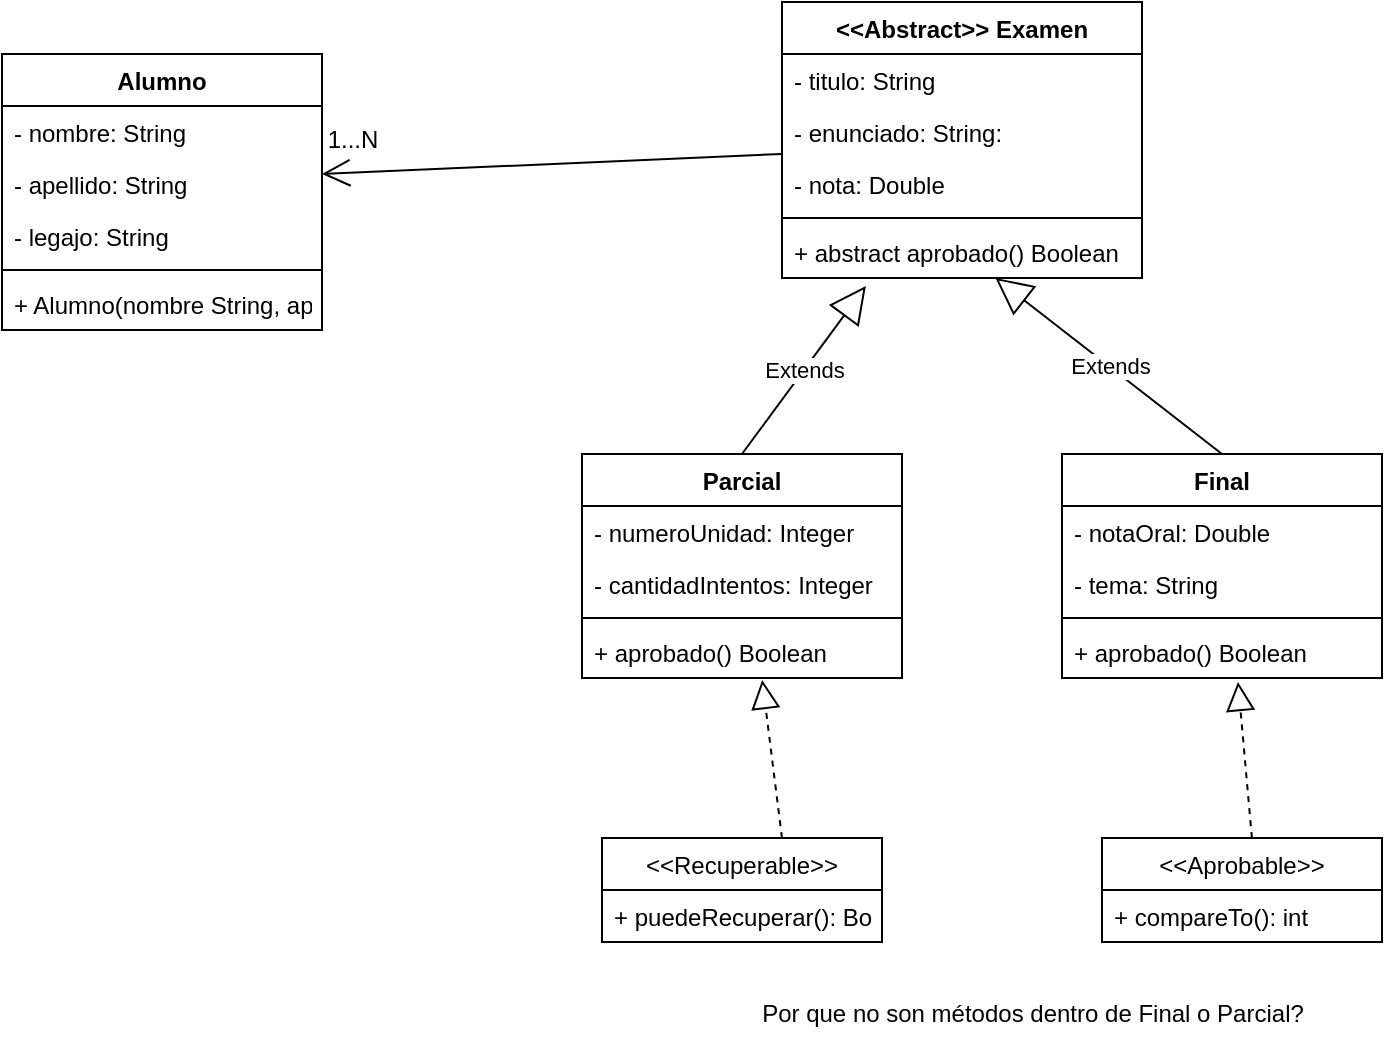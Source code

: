 <mxfile version="20.5.3" type="device"><diagram id="AKpxOY3wioHfYJbea9MV" name="Page-1"><mxGraphModel dx="1422" dy="762" grid="1" gridSize="10" guides="1" tooltips="1" connect="1" arrows="1" fold="1" page="1" pageScale="1" pageWidth="827" pageHeight="1169" math="0" shadow="0"><root><mxCell id="0"/><mxCell id="1" parent="0"/><mxCell id="isj1RWv3ZCwMkjcKV2R_-5" value="Alumno" style="swimlane;fontStyle=1;align=center;verticalAlign=top;childLayout=stackLayout;horizontal=1;startSize=26;horizontalStack=0;resizeParent=1;resizeParentMax=0;resizeLast=0;collapsible=1;marginBottom=0;" vertex="1" parent="1"><mxGeometry x="60" y="120" width="160" height="138" as="geometry"/></mxCell><mxCell id="isj1RWv3ZCwMkjcKV2R_-6" value="- nombre: String" style="text;strokeColor=none;fillColor=none;align=left;verticalAlign=top;spacingLeft=4;spacingRight=4;overflow=hidden;rotatable=0;points=[[0,0.5],[1,0.5]];portConstraint=eastwest;" vertex="1" parent="isj1RWv3ZCwMkjcKV2R_-5"><mxGeometry y="26" width="160" height="26" as="geometry"/></mxCell><mxCell id="isj1RWv3ZCwMkjcKV2R_-9" value="- apellido: String" style="text;strokeColor=none;fillColor=none;align=left;verticalAlign=top;spacingLeft=4;spacingRight=4;overflow=hidden;rotatable=0;points=[[0,0.5],[1,0.5]];portConstraint=eastwest;" vertex="1" parent="isj1RWv3ZCwMkjcKV2R_-5"><mxGeometry y="52" width="160" height="26" as="geometry"/></mxCell><mxCell id="isj1RWv3ZCwMkjcKV2R_-10" value="- legajo: String" style="text;strokeColor=none;fillColor=none;align=left;verticalAlign=top;spacingLeft=4;spacingRight=4;overflow=hidden;rotatable=0;points=[[0,0.5],[1,0.5]];portConstraint=eastwest;" vertex="1" parent="isj1RWv3ZCwMkjcKV2R_-5"><mxGeometry y="78" width="160" height="26" as="geometry"/></mxCell><mxCell id="isj1RWv3ZCwMkjcKV2R_-7" value="" style="line;strokeWidth=1;fillColor=none;align=left;verticalAlign=middle;spacingTop=-1;spacingLeft=3;spacingRight=3;rotatable=0;labelPosition=right;points=[];portConstraint=eastwest;strokeColor=inherit;" vertex="1" parent="isj1RWv3ZCwMkjcKV2R_-5"><mxGeometry y="104" width="160" height="8" as="geometry"/></mxCell><mxCell id="isj1RWv3ZCwMkjcKV2R_-8" value="+ Alumno(nombre String, apellido String, legajo String) " style="text;strokeColor=none;fillColor=none;align=left;verticalAlign=top;spacingLeft=4;spacingRight=4;overflow=hidden;rotatable=0;points=[[0,0.5],[1,0.5]];portConstraint=eastwest;" vertex="1" parent="isj1RWv3ZCwMkjcKV2R_-5"><mxGeometry y="112" width="160" height="26" as="geometry"/></mxCell><mxCell id="isj1RWv3ZCwMkjcKV2R_-15" value="&lt;&lt;Abstract&gt;&gt; Examen" style="swimlane;fontStyle=1;align=center;verticalAlign=top;childLayout=stackLayout;horizontal=1;startSize=26;horizontalStack=0;resizeParent=1;resizeParentMax=0;resizeLast=0;collapsible=1;marginBottom=0;" vertex="1" parent="1"><mxGeometry x="450" y="94" width="180" height="138" as="geometry"/></mxCell><mxCell id="isj1RWv3ZCwMkjcKV2R_-16" value="- titulo: String" style="text;strokeColor=none;fillColor=none;align=left;verticalAlign=top;spacingLeft=4;spacingRight=4;overflow=hidden;rotatable=0;points=[[0,0.5],[1,0.5]];portConstraint=eastwest;" vertex="1" parent="isj1RWv3ZCwMkjcKV2R_-15"><mxGeometry y="26" width="180" height="26" as="geometry"/></mxCell><mxCell id="isj1RWv3ZCwMkjcKV2R_-22" value="- enunciado: String: " style="text;strokeColor=none;fillColor=none;align=left;verticalAlign=top;spacingLeft=4;spacingRight=4;overflow=hidden;rotatable=0;points=[[0,0.5],[1,0.5]];portConstraint=eastwest;" vertex="1" parent="isj1RWv3ZCwMkjcKV2R_-15"><mxGeometry y="52" width="180" height="26" as="geometry"/></mxCell><mxCell id="isj1RWv3ZCwMkjcKV2R_-57" value="" style="endArrow=open;endFill=1;endSize=12;html=1;rounded=0;" edge="1" parent="isj1RWv3ZCwMkjcKV2R_-15"><mxGeometry width="160" relative="1" as="geometry"><mxPoint y="76" as="sourcePoint"/><mxPoint x="-230" y="86" as="targetPoint"/></mxGeometry></mxCell><mxCell id="isj1RWv3ZCwMkjcKV2R_-23" value="- nota: Double" style="text;strokeColor=none;fillColor=none;align=left;verticalAlign=top;spacingLeft=4;spacingRight=4;overflow=hidden;rotatable=0;points=[[0,0.5],[1,0.5]];portConstraint=eastwest;" vertex="1" parent="isj1RWv3ZCwMkjcKV2R_-15"><mxGeometry y="78" width="180" height="26" as="geometry"/></mxCell><mxCell id="isj1RWv3ZCwMkjcKV2R_-17" value="" style="line;strokeWidth=1;fillColor=none;align=left;verticalAlign=middle;spacingTop=-1;spacingLeft=3;spacingRight=3;rotatable=0;labelPosition=right;points=[];portConstraint=eastwest;strokeColor=inherit;" vertex="1" parent="isj1RWv3ZCwMkjcKV2R_-15"><mxGeometry y="104" width="180" height="8" as="geometry"/></mxCell><mxCell id="isj1RWv3ZCwMkjcKV2R_-18" value="+ abstract aprobado() Boolean" style="text;strokeColor=none;fillColor=none;align=left;verticalAlign=top;spacingLeft=4;spacingRight=4;overflow=hidden;rotatable=0;points=[[0,0.5],[1,0.5]];portConstraint=eastwest;" vertex="1" parent="isj1RWv3ZCwMkjcKV2R_-15"><mxGeometry y="112" width="180" height="26" as="geometry"/></mxCell><mxCell id="isj1RWv3ZCwMkjcKV2R_-21" value="1...N" style="text;html=1;align=center;verticalAlign=middle;resizable=0;points=[];autosize=1;strokeColor=none;fillColor=none;" vertex="1" parent="1"><mxGeometry x="210" y="148" width="50" height="30" as="geometry"/></mxCell><mxCell id="isj1RWv3ZCwMkjcKV2R_-24" value="Parcial" style="swimlane;fontStyle=1;align=center;verticalAlign=top;childLayout=stackLayout;horizontal=1;startSize=26;horizontalStack=0;resizeParent=1;resizeParentMax=0;resizeLast=0;collapsible=1;marginBottom=0;" vertex="1" parent="1"><mxGeometry x="350" y="320" width="160" height="112" as="geometry"/></mxCell><mxCell id="isj1RWv3ZCwMkjcKV2R_-37" value="Extends" style="endArrow=block;endSize=16;endFill=0;html=1;rounded=0;entryX=0.233;entryY=1.154;entryDx=0;entryDy=0;entryPerimeter=0;" edge="1" parent="isj1RWv3ZCwMkjcKV2R_-24" target="isj1RWv3ZCwMkjcKV2R_-18"><mxGeometry width="160" relative="1" as="geometry"><mxPoint x="80" as="sourcePoint"/><mxPoint x="240" as="targetPoint"/></mxGeometry></mxCell><mxCell id="isj1RWv3ZCwMkjcKV2R_-25" value="- numeroUnidad: Integer" style="text;strokeColor=none;fillColor=none;align=left;verticalAlign=top;spacingLeft=4;spacingRight=4;overflow=hidden;rotatable=0;points=[[0,0.5],[1,0.5]];portConstraint=eastwest;" vertex="1" parent="isj1RWv3ZCwMkjcKV2R_-24"><mxGeometry y="26" width="160" height="26" as="geometry"/></mxCell><mxCell id="isj1RWv3ZCwMkjcKV2R_-32" value="- cantidadIntentos: Integer" style="text;strokeColor=none;fillColor=none;align=left;verticalAlign=top;spacingLeft=4;spacingRight=4;overflow=hidden;rotatable=0;points=[[0,0.5],[1,0.5]];portConstraint=eastwest;" vertex="1" parent="isj1RWv3ZCwMkjcKV2R_-24"><mxGeometry y="52" width="160" height="26" as="geometry"/></mxCell><mxCell id="isj1RWv3ZCwMkjcKV2R_-26" value="" style="line;strokeWidth=1;fillColor=none;align=left;verticalAlign=middle;spacingTop=-1;spacingLeft=3;spacingRight=3;rotatable=0;labelPosition=right;points=[];portConstraint=eastwest;strokeColor=inherit;" vertex="1" parent="isj1RWv3ZCwMkjcKV2R_-24"><mxGeometry y="78" width="160" height="8" as="geometry"/></mxCell><mxCell id="isj1RWv3ZCwMkjcKV2R_-27" value="+ aprobado() Boolean" style="text;strokeColor=none;fillColor=none;align=left;verticalAlign=top;spacingLeft=4;spacingRight=4;overflow=hidden;rotatable=0;points=[[0,0.5],[1,0.5]];portConstraint=eastwest;" vertex="1" parent="isj1RWv3ZCwMkjcKV2R_-24"><mxGeometry y="86" width="160" height="26" as="geometry"/></mxCell><mxCell id="isj1RWv3ZCwMkjcKV2R_-28" value="Final" style="swimlane;fontStyle=1;align=center;verticalAlign=top;childLayout=stackLayout;horizontal=1;startSize=26;horizontalStack=0;resizeParent=1;resizeParentMax=0;resizeLast=0;collapsible=1;marginBottom=0;" vertex="1" parent="1"><mxGeometry x="590" y="320" width="160" height="112" as="geometry"/></mxCell><mxCell id="isj1RWv3ZCwMkjcKV2R_-29" value="- notaOral: Double" style="text;strokeColor=none;fillColor=none;align=left;verticalAlign=top;spacingLeft=4;spacingRight=4;overflow=hidden;rotatable=0;points=[[0,0.5],[1,0.5]];portConstraint=eastwest;" vertex="1" parent="isj1RWv3ZCwMkjcKV2R_-28"><mxGeometry y="26" width="160" height="26" as="geometry"/></mxCell><mxCell id="isj1RWv3ZCwMkjcKV2R_-33" value="- tema: String" style="text;strokeColor=none;fillColor=none;align=left;verticalAlign=top;spacingLeft=4;spacingRight=4;overflow=hidden;rotatable=0;points=[[0,0.5],[1,0.5]];portConstraint=eastwest;" vertex="1" parent="isj1RWv3ZCwMkjcKV2R_-28"><mxGeometry y="52" width="160" height="26" as="geometry"/></mxCell><mxCell id="isj1RWv3ZCwMkjcKV2R_-30" value="" style="line;strokeWidth=1;fillColor=none;align=left;verticalAlign=middle;spacingTop=-1;spacingLeft=3;spacingRight=3;rotatable=0;labelPosition=right;points=[];portConstraint=eastwest;strokeColor=inherit;" vertex="1" parent="isj1RWv3ZCwMkjcKV2R_-28"><mxGeometry y="78" width="160" height="8" as="geometry"/></mxCell><mxCell id="isj1RWv3ZCwMkjcKV2R_-31" value="+ aprobado() Boolean" style="text;strokeColor=none;fillColor=none;align=left;verticalAlign=top;spacingLeft=4;spacingRight=4;overflow=hidden;rotatable=0;points=[[0,0.5],[1,0.5]];portConstraint=eastwest;" vertex="1" parent="isj1RWv3ZCwMkjcKV2R_-28"><mxGeometry y="86" width="160" height="26" as="geometry"/></mxCell><mxCell id="isj1RWv3ZCwMkjcKV2R_-38" value="Extends" style="endArrow=block;endSize=16;endFill=0;html=1;rounded=0;" edge="1" parent="1" target="isj1RWv3ZCwMkjcKV2R_-18"><mxGeometry width="160" relative="1" as="geometry"><mxPoint x="670" y="320" as="sourcePoint"/><mxPoint x="731.94" y="236.004" as="targetPoint"/></mxGeometry></mxCell><mxCell id="isj1RWv3ZCwMkjcKV2R_-43" value="&lt;&lt;Aprobable&gt;&gt;" style="swimlane;fontStyle=0;childLayout=stackLayout;horizontal=1;startSize=26;fillColor=none;horizontalStack=0;resizeParent=1;resizeParentMax=0;resizeLast=0;collapsible=1;marginBottom=0;" vertex="1" parent="1"><mxGeometry x="610" y="512" width="140" height="52" as="geometry"/></mxCell><mxCell id="isj1RWv3ZCwMkjcKV2R_-44" value="+ compareTo(): int" style="text;strokeColor=none;fillColor=none;align=left;verticalAlign=top;spacingLeft=4;spacingRight=4;overflow=hidden;rotatable=0;points=[[0,0.5],[1,0.5]];portConstraint=eastwest;" vertex="1" parent="isj1RWv3ZCwMkjcKV2R_-43"><mxGeometry y="26" width="140" height="26" as="geometry"/></mxCell><mxCell id="isj1RWv3ZCwMkjcKV2R_-47" value="&lt;&lt;Recuperable&gt;&gt;" style="swimlane;fontStyle=0;childLayout=stackLayout;horizontal=1;startSize=26;fillColor=none;horizontalStack=0;resizeParent=1;resizeParentMax=0;resizeLast=0;collapsible=1;marginBottom=0;" vertex="1" parent="1"><mxGeometry x="360" y="512" width="140" height="52" as="geometry"/></mxCell><mxCell id="isj1RWv3ZCwMkjcKV2R_-50" value="" style="endArrow=block;dashed=1;endFill=0;endSize=12;html=1;rounded=0;entryX=0.563;entryY=1.038;entryDx=0;entryDy=0;entryPerimeter=0;" edge="1" parent="isj1RWv3ZCwMkjcKV2R_-47" target="isj1RWv3ZCwMkjcKV2R_-27"><mxGeometry width="160" relative="1" as="geometry"><mxPoint x="90" as="sourcePoint"/><mxPoint x="250" as="targetPoint"/></mxGeometry></mxCell><mxCell id="isj1RWv3ZCwMkjcKV2R_-48" value="+ puedeRecuperar(): Boolean" style="text;strokeColor=none;fillColor=none;align=left;verticalAlign=top;spacingLeft=4;spacingRight=4;overflow=hidden;rotatable=0;points=[[0,0.5],[1,0.5]];portConstraint=eastwest;" vertex="1" parent="isj1RWv3ZCwMkjcKV2R_-47"><mxGeometry y="26" width="140" height="26" as="geometry"/></mxCell><mxCell id="isj1RWv3ZCwMkjcKV2R_-51" value="" style="endArrow=block;dashed=1;endFill=0;endSize=12;html=1;rounded=0;entryX=0.55;entryY=1.077;entryDx=0;entryDy=0;entryPerimeter=0;" edge="1" parent="1" target="isj1RWv3ZCwMkjcKV2R_-31"><mxGeometry width="160" relative="1" as="geometry"><mxPoint x="684.96" y="512" as="sourcePoint"/><mxPoint x="675.04" y="432.988" as="targetPoint"/></mxGeometry></mxCell><mxCell id="isj1RWv3ZCwMkjcKV2R_-52" value="Por que no son métodos dentro de Final o Parcial?" style="text;html=1;align=center;verticalAlign=middle;resizable=0;points=[];autosize=1;strokeColor=none;fillColor=none;" vertex="1" parent="1"><mxGeometry x="430" y="585" width="290" height="30" as="geometry"/></mxCell></root></mxGraphModel></diagram></mxfile>